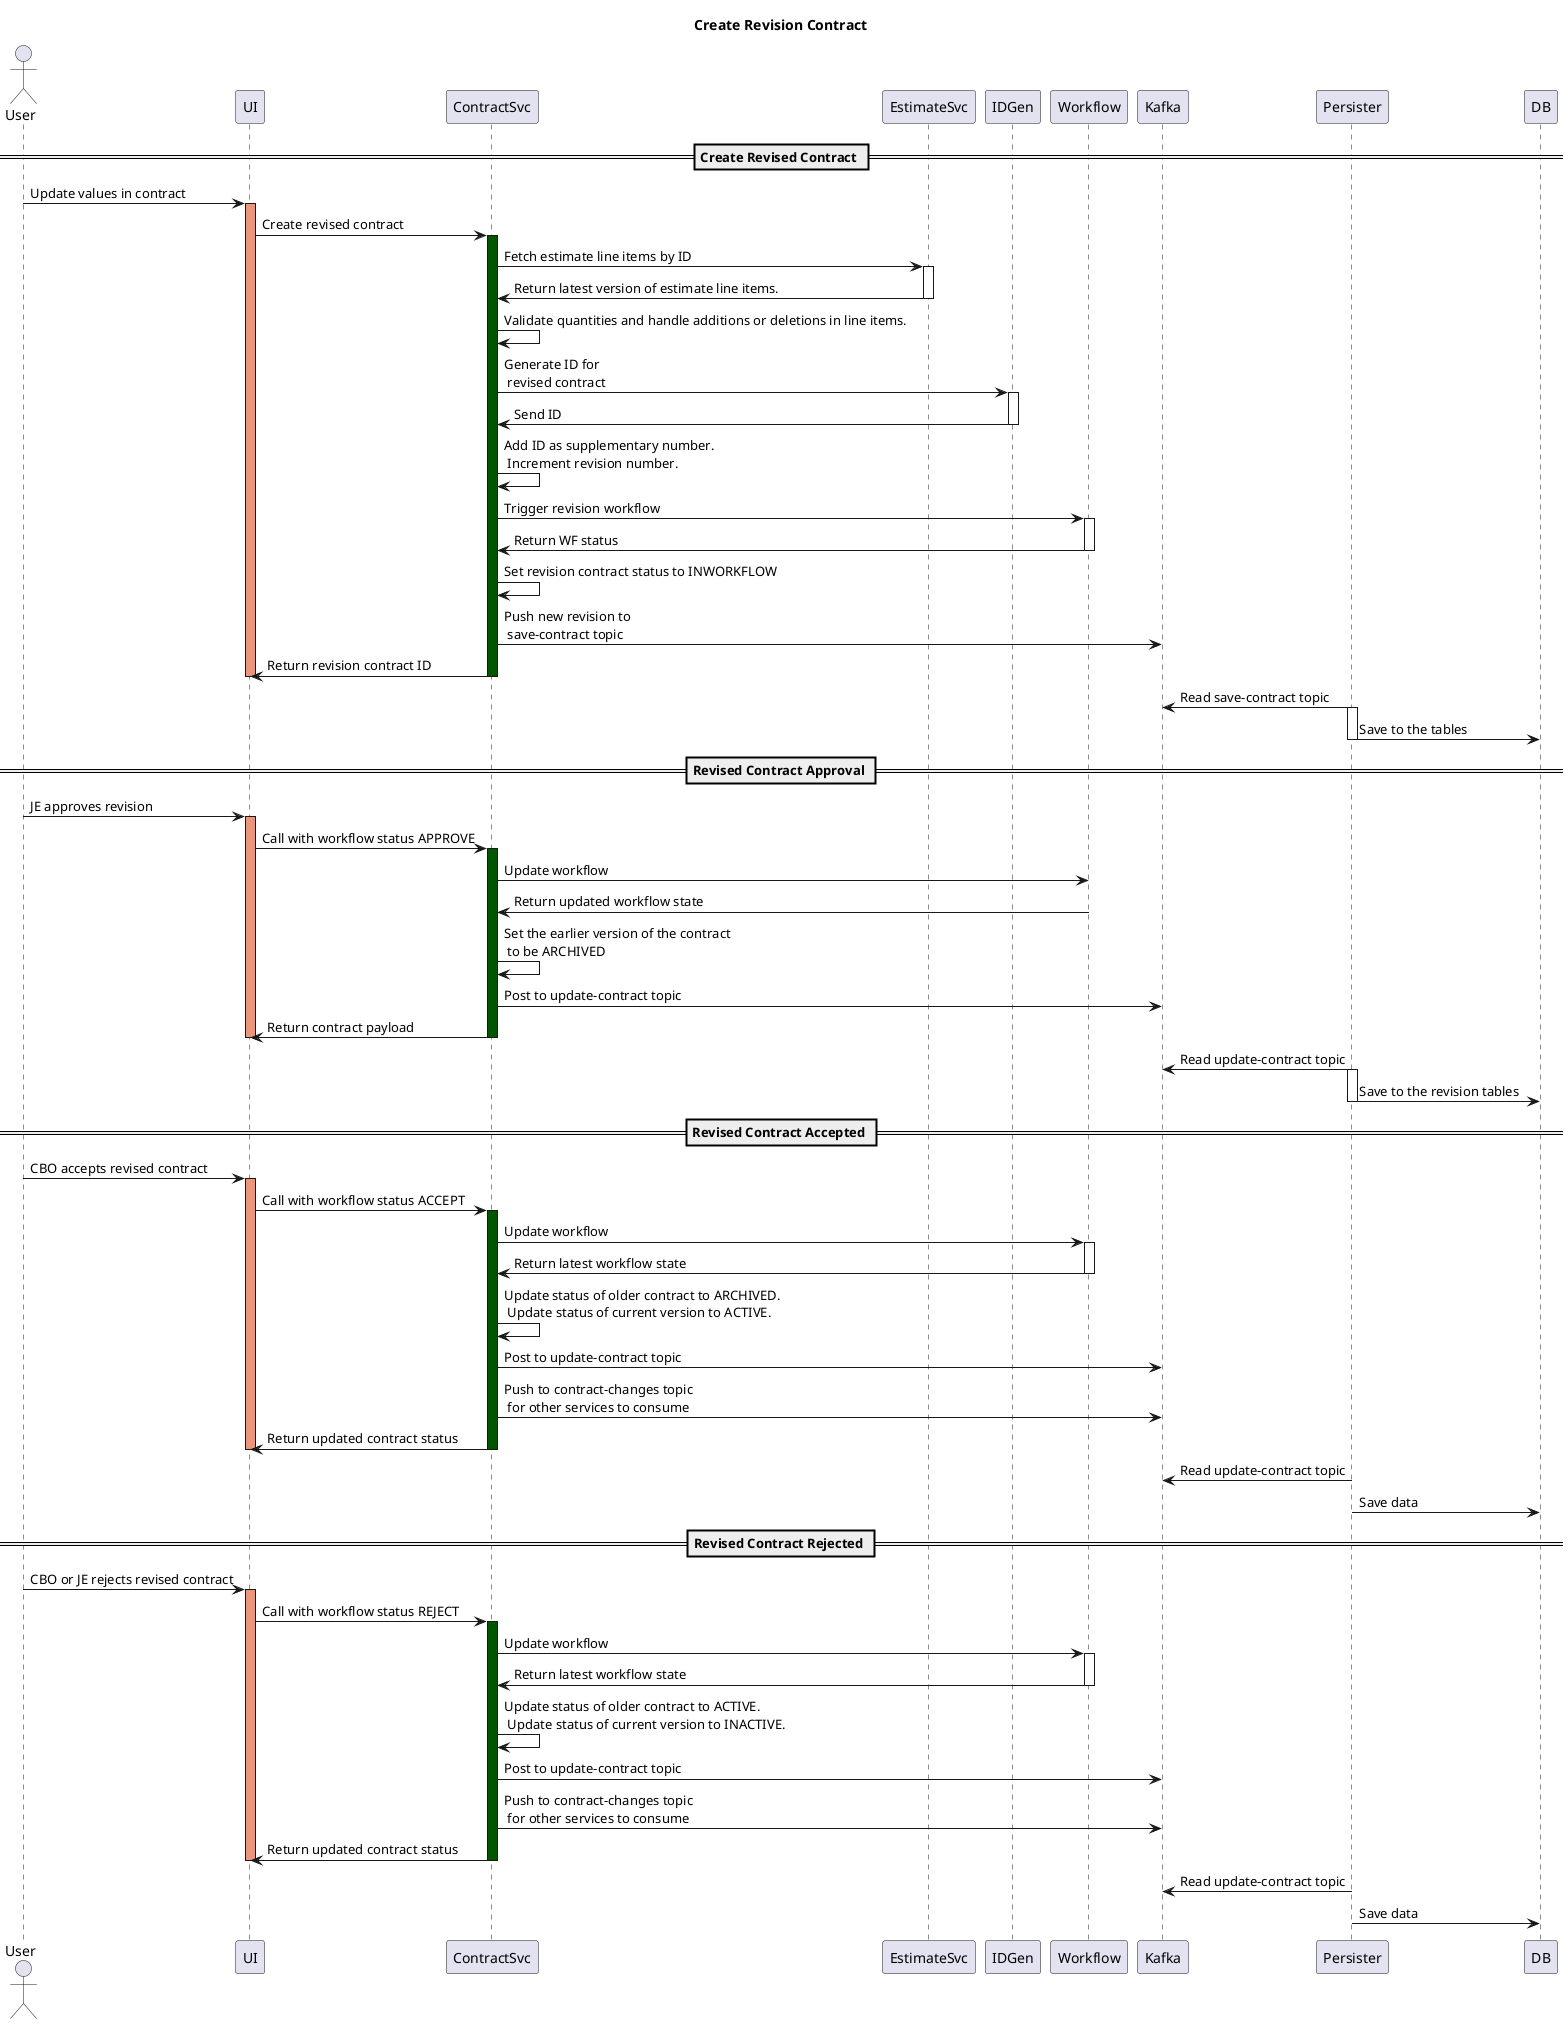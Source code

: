 @startuml
actor User as User order 0
participant UI as UI order 1
participant ContractSvc as Contracts order 3
participant EstimateSvc as Estimates order 5
participant IDGen order 7
participant Workflow order 9
participant Kafka order 11
participant Persister order 13
participant DB order 15
title Create Revision Contract
== Create Revised Contract ==
User -> UI: Update values in contract
activate UI #DarkSalmon
UI -> Contracts: Create revised contract
activate Contracts #005500
Contracts -> Estimates: Fetch estimate line items by ID
activate Estimates
Estimates -> Contracts: Return latest version of estimate line items.
deactivate Estimates
Contracts -> Contracts: Validate quantities and handle additions or deletions in line items.

Contracts -> IDGen: Generate ID for \n revised contract
activate IDGen
IDGen -> Contracts: Send ID
deactivate IDGen

Contracts -> Contracts: Add ID as supplementary number.\n Increment revision number.
Contracts -> Workflow: Trigger revision workflow
activate Workflow
Workflow -> Contracts: Return WF status
deactivate Workflow

Contracts -> Contracts: Set revision contract status to INWORKFLOW
Contracts -> Kafka: Push new revision to \n save-contract topic
Contracts -> UI: Return revision contract ID
deactivate Contracts
deactivate UI
Persister -> Kafka: Read save-contract topic
activate Persister
Persister -> DB: Save to the tables
deactivate Persister

== Revised Contract Approval ==
User -> UI: JE approves revision
activate UI #DarkSalmon
UI -> Contracts: Call with workflow status APPROVE
activate Contracts #005500
Contracts -> Workflow: Update workflow
Workflow -> Contracts: Return updated workflow state
Contracts -> Contracts: Set the earlier version of the contract\n to be ARCHIVED
Contracts -> Kafka: Post to update-contract topic
Contracts -> UI: Return contract payload
deactivate UI
deactivate Contracts
Persister -> Kafka: Read update-contract topic
activate Persister
Persister -> DB: Save to the revision tables
deactivate Persister

== Revised Contract Accepted ==
User -> UI: CBO accepts revised contract
activate UI #DarkSalmon
UI -> Contracts: Call with workflow status ACCEPT
activate Contracts #005500
Contracts -> Workflow: Update workflow
activate Workflow
Workflow -> Contracts: Return latest workflow state
deactivate Workflow
Contracts -> Contracts: Update status of older contract to ARCHIVED. \n Update status of current version to ACTIVE.
Contracts -> Kafka: Post to update-contract topic
Contracts -> Kafka: Push to contract-changes topic\n for other services to consume
Contracts -> UI: Return updated contract status
deactivate Contracts
deactivate UI
Persister -> Kafka: Read update-contract topic
Persister -> DB: Save data

== Revised Contract Rejected ==
User -> UI: CBO or JE rejects revised contract
activate UI #DarkSalmon
UI -> Contracts: Call with workflow status REJECT
activate Contracts #005500
Contracts -> Workflow: Update workflow
activate Workflow
Workflow -> Contracts: Return latest workflow state
deactivate Workflow
Contracts -> Contracts: Update status of older contract to ACTIVE. \n Update status of current version to INACTIVE.
Contracts -> Kafka: Post to update-contract topic
Contracts -> Kafka: Push to contract-changes topic\n for other services to consume
Contracts -> UI: Return updated contract status
deactivate Contracts
deactivate UI
Persister -> Kafka: Read update-contract topic
Persister -> DB: Save data
@enduml